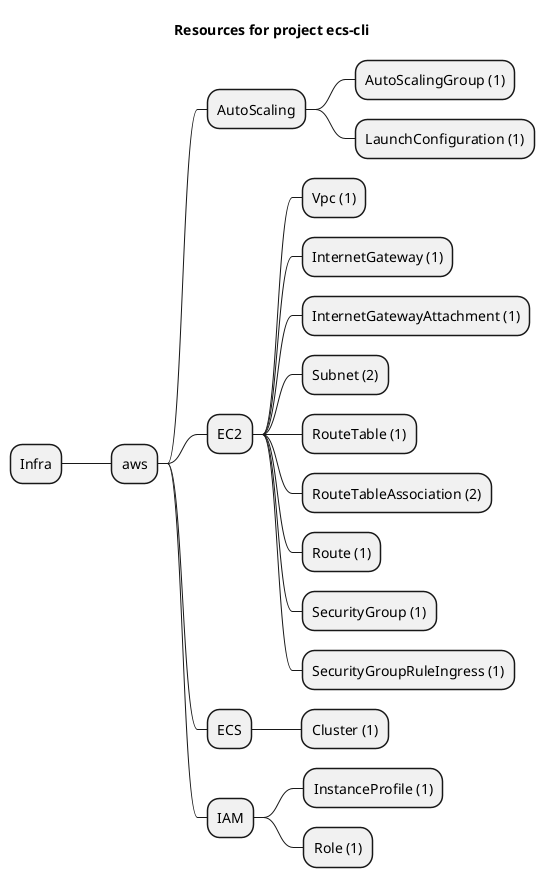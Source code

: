 @startmindmap
title Resources for project ecs-cli
skinparam monochrome true
+ Infra
++ aws
+++ AutoScaling
++++ AutoScalingGroup (1)
++++ LaunchConfiguration (1)
+++ EC2
++++ Vpc (1)
++++ InternetGateway (1)
++++ InternetGatewayAttachment (1)
++++ Subnet (2)
++++ RouteTable (1)
++++ RouteTableAssociation (2)
++++ Route (1)
++++ SecurityGroup (1)
++++ SecurityGroupRuleIngress (1)
+++ ECS
++++ Cluster (1)
+++ IAM
++++ InstanceProfile (1)
++++ Role (1)
@endmindmap